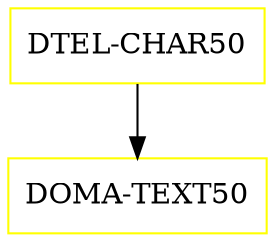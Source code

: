 digraph G {
  "DTEL-CHAR50" [shape=box,color=yellow];
  "DOMA-TEXT50" [shape=box,color=yellow,URL="./DOMA_TEXT50.html"];
  "DTEL-CHAR50" -> "DOMA-TEXT50";
}
